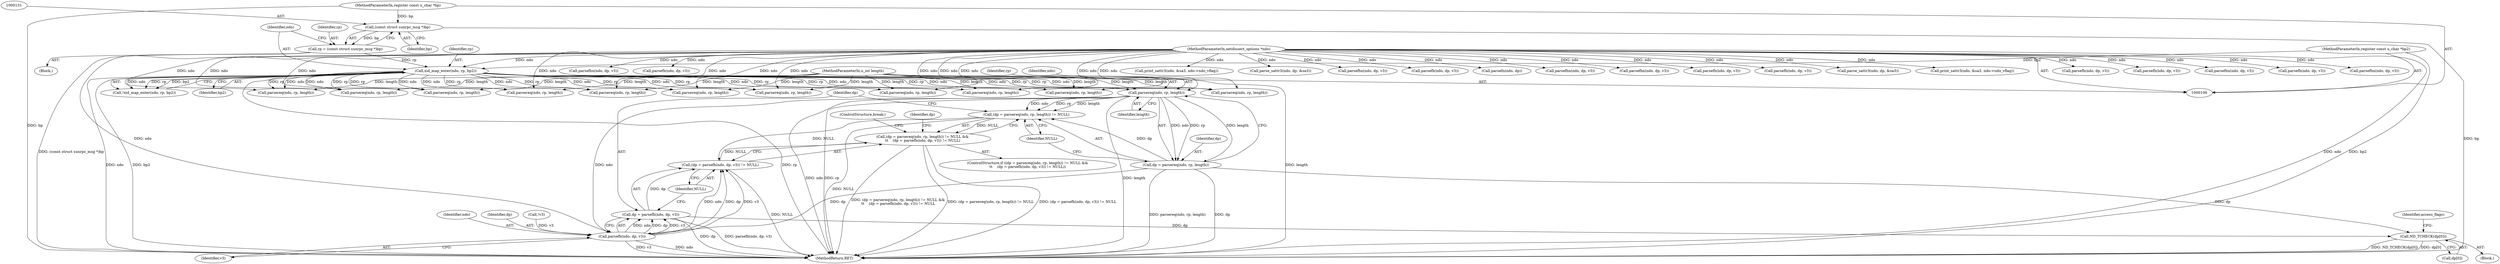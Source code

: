 digraph "0_tcpdump_19d25dd8781620cd41bf178a5e2e27fc1cf242d0_0@pointer" {
"1000237" [label="(Call,parsereq(ndo, rp, length))"];
"1000135" [label="(Call,xid_map_enter(ndo, rp, bp2))"];
"1000107" [label="(MethodParameterIn,netdissect_options *ndo)"];
"1000128" [label="(Call,rp = (const struct sunrpc_msg *)bp)"];
"1000130" [label="(Call,(const struct sunrpc_msg *)bp)"];
"1000108" [label="(MethodParameterIn,register const u_char *bp)"];
"1000110" [label="(MethodParameterIn,register const u_char *bp2)"];
"1000109" [label="(MethodParameterIn,u_int length)"];
"1000234" [label="(Call,(dp = parsereq(ndo, rp, length)) != NULL)"];
"1000233" [label="(Call,(dp = parsereq(ndo, rp, length)) != NULL &&\n\t\t    (dp = parsefh(ndo, dp, v3)) != NULL)"];
"1000242" [label="(Call,(dp = parsefh(ndo, dp, v3)) != NULL)"];
"1000235" [label="(Call,dp = parsereq(ndo, rp, length))"];
"1000245" [label="(Call,parsefh(ndo, dp, v3))"];
"1000243" [label="(Call,dp = parsefh(ndo, dp, v3))"];
"1000251" [label="(Call,ND_TCHECK(dp[0]))"];
"1000813" [label="(Call,parsefh(ndo, dp, v3))"];
"1000241" [label="(Identifier,NULL)"];
"1000201" [label="(Call,parsefh(ndo, dp, v3))"];
"1000521" [label="(Call,parsefhn(ndo, dp, v3))"];
"1000134" [label="(Call,!xid_map_enter(ndo, rp, bp2))"];
"1000137" [label="(Identifier,rp)"];
"1000866" [label="(Call,parsefh(ndo, dp, v3))"];
"1000705" [label="(Call,parsereq(ndo, rp, length))"];
"1000136" [label="(Identifier,ndo)"];
"1000232" [label="(ControlStructure,if ((dp = parsereq(ndo, rp, length)) != NULL &&\n\t\t    (dp = parsefh(ndo, dp, v3)) != NULL))"];
"1000692" [label="(Call,parsefhn(ndo, dp, v3))"];
"1000224" [label="(Call,parsefhn(ndo, dp, v3))"];
"1000239" [label="(Identifier,rp)"];
"1000385" [label="(Call,parsefh(ndo, dp, v3))"];
"1000107" [label="(MethodParameterIn,netdissect_options *ndo)"];
"1000738" [label="(Call,parsereq(ndo, rp, length))"];
"1000513" [label="(Call,parsereq(ndo, rp, length))"];
"1000245" [label="(Call,parsefh(ndo, dp, v3))"];
"1000672" [label="(Call,parsereq(ndo, rp, length))"];
"1000657" [label="(Call,print_sattr3(ndo, &sa3, ndo->ndo_vflag))"];
"1000537" [label="(Call,parse_sattr3(ndo, dp, &sa3))"];
"1000252" [label="(Call,dp[0])"];
"1000240" [label="(Identifier,length)"];
"1000243" [label="(Call,dp = parsefh(ndo, dp, v3))"];
"1000246" [label="(Identifier,ndo)"];
"1000132" [label="(Identifier,bp)"];
"1000233" [label="(Call,(dp = parsereq(ndo, rp, length)) != NULL &&\n\t\t    (dp = parsefh(ndo, dp, v3)) != NULL)"];
"1000680" [label="(Call,parsefhn(ndo, dp, v3))"];
"1000248" [label="(Identifier,v3)"];
"1000111" [label="(Block,)"];
"1000234" [label="(Call,(dp = parsereq(ndo, rp, length)) != NULL)"];
"1000572" [label="(Call,parsereq(ndo, rp, length))"];
"1000235" [label="(Call,dp = parsereq(ndo, rp, length))"];
"1000713" [label="(Call,parsefh(ndo, dp, v3))"];
"1000195" [label="(Call,parsereq(ndo, rp, length))"];
"1000247" [label="(Identifier,dp)"];
"1000546" [label="(Call,parsefn(ndo, dp))"];
"1000237" [label="(Call,parsereq(ndo, rp, length))"];
"1000110" [label="(MethodParameterIn,register const u_char *bp2)"];
"1000580" [label="(Call,parsefhn(ndo, dp, v3))"];
"1000725" [label="(Call,parsefhn(ndo, dp, v3))"];
"1000858" [label="(Call,parsereq(ndo, rp, length))"];
"1000377" [label="(Call,parsereq(ndo, rp, length))"];
"1000238" [label="(Identifier,ndo)"];
"1000244" [label="(Identifier,dp)"];
"1000251" [label="(Call,ND_TCHECK(dp[0]))"];
"1000436" [label="(Call,parsefh(ndo, dp, v3))"];
"1000746" [label="(Call,parsefh(ndo, dp, v3))"];
"1000108" [label="(MethodParameterIn,register const u_char *bp)"];
"1000253" [label="(Identifier,dp)"];
"1000236" [label="(Identifier,dp)"];
"1000256" [label="(Identifier,access_flags)"];
"1000890" [label="(MethodReturn,RET)"];
"1000135" [label="(Call,xid_map_enter(ndo, rp, bp2))"];
"1000242" [label="(Call,(dp = parsefh(ndo, dp, v3)) != NULL)"];
"1000601" [label="(Call,parse_sattr3(ndo, dp, &sa3))"];
"1000218" [label="(Call,parsereq(ndo, rp, length))"];
"1000557" [label="(Call,print_sattr3(ndo, &sa3, ndo->ndo_vflag))"];
"1000129" [label="(Identifier,rp)"];
"1000370" [label="(ControlStructure,break;)"];
"1000162" [label="(Call,!v3)"];
"1000250" [label="(Block,)"];
"1000249" [label="(Identifier,NULL)"];
"1000138" [label="(Identifier,bp2)"];
"1000109" [label="(MethodParameterIn,u_int length)"];
"1000805" [label="(Call,parsereq(ndo, rp, length))"];
"1000428" [label="(Call,parsereq(ndo, rp, length))"];
"1000130" [label="(Call,(const struct sunrpc_msg *)bp)"];
"1000128" [label="(Call,rp = (const struct sunrpc_msg *)bp)"];
"1000237" -> "1000235"  [label="AST: "];
"1000237" -> "1000240"  [label="CFG: "];
"1000238" -> "1000237"  [label="AST: "];
"1000239" -> "1000237"  [label="AST: "];
"1000240" -> "1000237"  [label="AST: "];
"1000235" -> "1000237"  [label="CFG: "];
"1000237" -> "1000890"  [label="DDG: rp"];
"1000237" -> "1000890"  [label="DDG: length"];
"1000237" -> "1000890"  [label="DDG: ndo"];
"1000237" -> "1000234"  [label="DDG: ndo"];
"1000237" -> "1000234"  [label="DDG: rp"];
"1000237" -> "1000234"  [label="DDG: length"];
"1000237" -> "1000235"  [label="DDG: ndo"];
"1000237" -> "1000235"  [label="DDG: rp"];
"1000237" -> "1000235"  [label="DDG: length"];
"1000135" -> "1000237"  [label="DDG: ndo"];
"1000135" -> "1000237"  [label="DDG: rp"];
"1000107" -> "1000237"  [label="DDG: ndo"];
"1000109" -> "1000237"  [label="DDG: length"];
"1000237" -> "1000245"  [label="DDG: ndo"];
"1000135" -> "1000134"  [label="AST: "];
"1000135" -> "1000138"  [label="CFG: "];
"1000136" -> "1000135"  [label="AST: "];
"1000137" -> "1000135"  [label="AST: "];
"1000138" -> "1000135"  [label="AST: "];
"1000134" -> "1000135"  [label="CFG: "];
"1000135" -> "1000890"  [label="DDG: ndo"];
"1000135" -> "1000890"  [label="DDG: bp2"];
"1000135" -> "1000890"  [label="DDG: rp"];
"1000135" -> "1000134"  [label="DDG: ndo"];
"1000135" -> "1000134"  [label="DDG: rp"];
"1000135" -> "1000134"  [label="DDG: bp2"];
"1000107" -> "1000135"  [label="DDG: ndo"];
"1000128" -> "1000135"  [label="DDG: rp"];
"1000110" -> "1000135"  [label="DDG: bp2"];
"1000135" -> "1000195"  [label="DDG: ndo"];
"1000135" -> "1000195"  [label="DDG: rp"];
"1000135" -> "1000218"  [label="DDG: ndo"];
"1000135" -> "1000218"  [label="DDG: rp"];
"1000135" -> "1000377"  [label="DDG: ndo"];
"1000135" -> "1000377"  [label="DDG: rp"];
"1000135" -> "1000428"  [label="DDG: ndo"];
"1000135" -> "1000428"  [label="DDG: rp"];
"1000135" -> "1000513"  [label="DDG: ndo"];
"1000135" -> "1000513"  [label="DDG: rp"];
"1000135" -> "1000572"  [label="DDG: ndo"];
"1000135" -> "1000572"  [label="DDG: rp"];
"1000135" -> "1000672"  [label="DDG: ndo"];
"1000135" -> "1000672"  [label="DDG: rp"];
"1000135" -> "1000705"  [label="DDG: ndo"];
"1000135" -> "1000705"  [label="DDG: rp"];
"1000135" -> "1000738"  [label="DDG: ndo"];
"1000135" -> "1000738"  [label="DDG: rp"];
"1000135" -> "1000805"  [label="DDG: ndo"];
"1000135" -> "1000805"  [label="DDG: rp"];
"1000135" -> "1000858"  [label="DDG: ndo"];
"1000135" -> "1000858"  [label="DDG: rp"];
"1000107" -> "1000106"  [label="AST: "];
"1000107" -> "1000890"  [label="DDG: ndo"];
"1000107" -> "1000195"  [label="DDG: ndo"];
"1000107" -> "1000201"  [label="DDG: ndo"];
"1000107" -> "1000218"  [label="DDG: ndo"];
"1000107" -> "1000224"  [label="DDG: ndo"];
"1000107" -> "1000245"  [label="DDG: ndo"];
"1000107" -> "1000377"  [label="DDG: ndo"];
"1000107" -> "1000385"  [label="DDG: ndo"];
"1000107" -> "1000428"  [label="DDG: ndo"];
"1000107" -> "1000436"  [label="DDG: ndo"];
"1000107" -> "1000513"  [label="DDG: ndo"];
"1000107" -> "1000521"  [label="DDG: ndo"];
"1000107" -> "1000537"  [label="DDG: ndo"];
"1000107" -> "1000546"  [label="DDG: ndo"];
"1000107" -> "1000557"  [label="DDG: ndo"];
"1000107" -> "1000572"  [label="DDG: ndo"];
"1000107" -> "1000580"  [label="DDG: ndo"];
"1000107" -> "1000601"  [label="DDG: ndo"];
"1000107" -> "1000657"  [label="DDG: ndo"];
"1000107" -> "1000672"  [label="DDG: ndo"];
"1000107" -> "1000680"  [label="DDG: ndo"];
"1000107" -> "1000692"  [label="DDG: ndo"];
"1000107" -> "1000705"  [label="DDG: ndo"];
"1000107" -> "1000713"  [label="DDG: ndo"];
"1000107" -> "1000725"  [label="DDG: ndo"];
"1000107" -> "1000738"  [label="DDG: ndo"];
"1000107" -> "1000746"  [label="DDG: ndo"];
"1000107" -> "1000805"  [label="DDG: ndo"];
"1000107" -> "1000813"  [label="DDG: ndo"];
"1000107" -> "1000858"  [label="DDG: ndo"];
"1000107" -> "1000866"  [label="DDG: ndo"];
"1000128" -> "1000111"  [label="AST: "];
"1000128" -> "1000130"  [label="CFG: "];
"1000129" -> "1000128"  [label="AST: "];
"1000130" -> "1000128"  [label="AST: "];
"1000136" -> "1000128"  [label="CFG: "];
"1000128" -> "1000890"  [label="DDG: (const struct sunrpc_msg *)bp"];
"1000130" -> "1000128"  [label="DDG: bp"];
"1000130" -> "1000132"  [label="CFG: "];
"1000131" -> "1000130"  [label="AST: "];
"1000132" -> "1000130"  [label="AST: "];
"1000130" -> "1000890"  [label="DDG: bp"];
"1000108" -> "1000130"  [label="DDG: bp"];
"1000108" -> "1000106"  [label="AST: "];
"1000108" -> "1000890"  [label="DDG: bp"];
"1000110" -> "1000106"  [label="AST: "];
"1000110" -> "1000890"  [label="DDG: bp2"];
"1000109" -> "1000106"  [label="AST: "];
"1000109" -> "1000890"  [label="DDG: length"];
"1000109" -> "1000195"  [label="DDG: length"];
"1000109" -> "1000218"  [label="DDG: length"];
"1000109" -> "1000377"  [label="DDG: length"];
"1000109" -> "1000428"  [label="DDG: length"];
"1000109" -> "1000513"  [label="DDG: length"];
"1000109" -> "1000572"  [label="DDG: length"];
"1000109" -> "1000672"  [label="DDG: length"];
"1000109" -> "1000705"  [label="DDG: length"];
"1000109" -> "1000738"  [label="DDG: length"];
"1000109" -> "1000805"  [label="DDG: length"];
"1000109" -> "1000858"  [label="DDG: length"];
"1000234" -> "1000233"  [label="AST: "];
"1000234" -> "1000241"  [label="CFG: "];
"1000235" -> "1000234"  [label="AST: "];
"1000241" -> "1000234"  [label="AST: "];
"1000244" -> "1000234"  [label="CFG: "];
"1000233" -> "1000234"  [label="CFG: "];
"1000234" -> "1000890"  [label="DDG: NULL"];
"1000234" -> "1000233"  [label="DDG: NULL"];
"1000235" -> "1000234"  [label="DDG: dp"];
"1000234" -> "1000242"  [label="DDG: NULL"];
"1000233" -> "1000232"  [label="AST: "];
"1000233" -> "1000242"  [label="CFG: "];
"1000242" -> "1000233"  [label="AST: "];
"1000253" -> "1000233"  [label="CFG: "];
"1000370" -> "1000233"  [label="CFG: "];
"1000233" -> "1000890"  [label="DDG: (dp = parsereq(ndo, rp, length)) != NULL &&\n\t\t    (dp = parsefh(ndo, dp, v3)) != NULL"];
"1000233" -> "1000890"  [label="DDG: (dp = parsereq(ndo, rp, length)) != NULL"];
"1000233" -> "1000890"  [label="DDG: (dp = parsefh(ndo, dp, v3)) != NULL"];
"1000242" -> "1000233"  [label="DDG: NULL"];
"1000242" -> "1000249"  [label="CFG: "];
"1000243" -> "1000242"  [label="AST: "];
"1000249" -> "1000242"  [label="AST: "];
"1000242" -> "1000890"  [label="DDG: NULL"];
"1000243" -> "1000242"  [label="DDG: dp"];
"1000245" -> "1000242"  [label="DDG: ndo"];
"1000245" -> "1000242"  [label="DDG: dp"];
"1000245" -> "1000242"  [label="DDG: v3"];
"1000236" -> "1000235"  [label="AST: "];
"1000241" -> "1000235"  [label="CFG: "];
"1000235" -> "1000890"  [label="DDG: parsereq(ndo, rp, length)"];
"1000235" -> "1000890"  [label="DDG: dp"];
"1000235" -> "1000245"  [label="DDG: dp"];
"1000235" -> "1000251"  [label="DDG: dp"];
"1000245" -> "1000243"  [label="AST: "];
"1000245" -> "1000248"  [label="CFG: "];
"1000246" -> "1000245"  [label="AST: "];
"1000247" -> "1000245"  [label="AST: "];
"1000248" -> "1000245"  [label="AST: "];
"1000243" -> "1000245"  [label="CFG: "];
"1000245" -> "1000890"  [label="DDG: v3"];
"1000245" -> "1000890"  [label="DDG: ndo"];
"1000245" -> "1000243"  [label="DDG: ndo"];
"1000245" -> "1000243"  [label="DDG: dp"];
"1000245" -> "1000243"  [label="DDG: v3"];
"1000162" -> "1000245"  [label="DDG: v3"];
"1000244" -> "1000243"  [label="AST: "];
"1000249" -> "1000243"  [label="CFG: "];
"1000243" -> "1000890"  [label="DDG: dp"];
"1000243" -> "1000890"  [label="DDG: parsefh(ndo, dp, v3)"];
"1000243" -> "1000251"  [label="DDG: dp"];
"1000251" -> "1000250"  [label="AST: "];
"1000251" -> "1000252"  [label="CFG: "];
"1000252" -> "1000251"  [label="AST: "];
"1000256" -> "1000251"  [label="CFG: "];
"1000251" -> "1000890"  [label="DDG: ND_TCHECK(dp[0])"];
"1000251" -> "1000890"  [label="DDG: dp[0]"];
}

